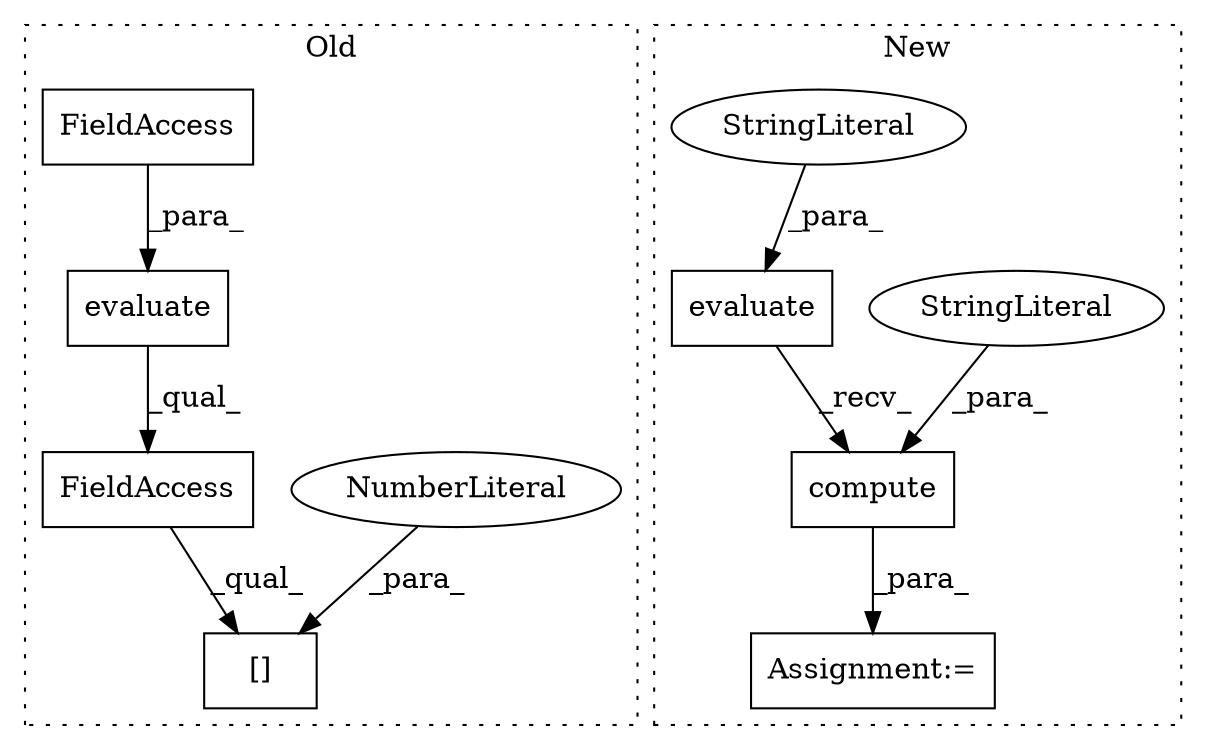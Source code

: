 digraph G {
subgraph cluster0 {
1 [label="[]" a="2" s="2417,2453" l="35,1" shape="box"];
5 [label="NumberLiteral" a="34" s="2452" l="1" shape="ellipse"];
6 [label="FieldAccess" a="22" s="2417" l="34" shape="box"];
8 [label="evaluate" a="32" s="2427,2448" l="9,1" shape="box"];
9 [label="FieldAccess" a="22" s="2436" l="12" shape="box"];
label = "Old";
style="dotted";
}
subgraph cluster1 {
2 [label="compute" a="32" s="2588,2603" l="8,1" shape="box"];
3 [label="Assignment:=" a="7" s="2576" l="1" shape="box"];
4 [label="StringLiteral" a="45" s="2596" l="7" shape="ellipse"];
7 [label="evaluate" a="32" s="2433,2449" l="9,1" shape="box"];
10 [label="StringLiteral" a="45" s="2442" l="7" shape="ellipse"];
label = "New";
style="dotted";
}
2 -> 3 [label="_para_"];
4 -> 2 [label="_para_"];
5 -> 1 [label="_para_"];
6 -> 1 [label="_qual_"];
7 -> 2 [label="_recv_"];
8 -> 6 [label="_qual_"];
9 -> 8 [label="_para_"];
10 -> 7 [label="_para_"];
}